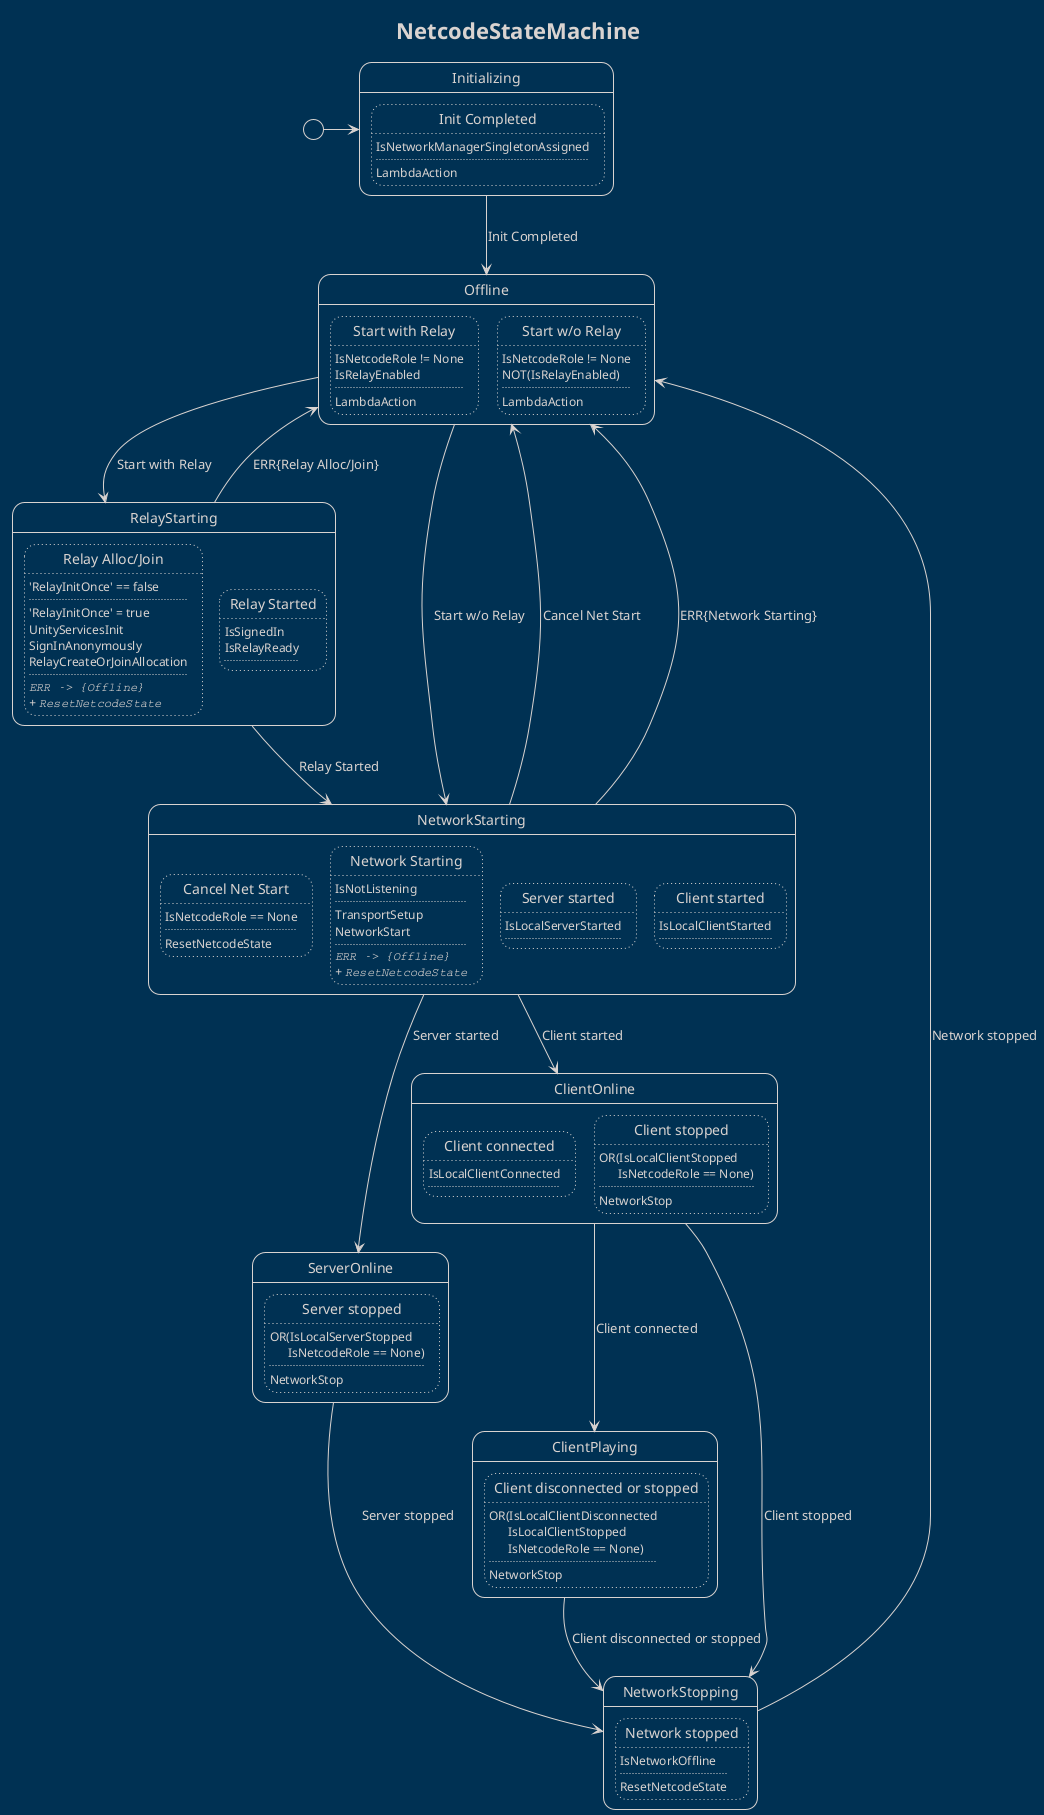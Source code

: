 @startuml

!theme blueprint
hide empty description

title NetcodeStateMachine

state "Initializing" as state0
state state0 {
	state "Init Completed" as state0_trans0
	state state0_trans0 #line.dotted {
		state0_trans0 : IsNetworkManagerSingletonAssigned
		state0_trans0 : ....
		state0_trans0 : LambdaAction
	}
}
state "Offline" as state1
state state1 {
	state "Start with Relay" as state1_trans0
	state state1_trans0 #line.dotted {
		state1_trans0 : IsNetcodeRole != None
		state1_trans0 : IsRelayEnabled
		state1_trans0 : ....
		state1_trans0 : LambdaAction
	}
	state "Start w/o Relay" as state1_trans1
	state state1_trans1 #line.dotted {
		state1_trans1 : IsNetcodeRole != None
		state1_trans1 : NOT(IsRelayEnabled)
		state1_trans1 : ....
		state1_trans1 : LambdaAction
	}
}
state "RelayStarting" as state2
state state2 {
	state "Relay Alloc/Join" as state2_trans0
	state state2_trans0 #line.dotted {
		state2_trans0 : 'RelayInitOnce' == false
		state2_trans0 : ....
		state2_trans0 : 'RelayInitOnce' = true
		state2_trans0 : UnityServicesInit
		state2_trans0 : SignInAnonymously
		state2_trans0 : RelayCreateOrJoinAllocation
		state2_trans0 : ....
		state2_trans0 : ==== ""ERR -> {Offline}""
		state2_trans0 : ==== + ""ResetNetcodeState""
	}
	state "Relay Started" as state2_trans1
	state state2_trans1 #line.dotted {
		state2_trans1 : IsSignedIn
		state2_trans1 : IsRelayReady
		state2_trans1 : ....
	}
}
state "NetworkStarting" as state3
state state3 {
	state "Cancel Net Start" as state3_trans0
	state state3_trans0 #line.dotted {
		state3_trans0 : IsNetcodeRole == None
		state3_trans0 : ....
		state3_trans0 : ResetNetcodeState
	}
	state "Network Starting" as state3_trans1
	state state3_trans1 #line.dotted {
		state3_trans1 : IsNotListening
		state3_trans1 : ....
		state3_trans1 : TransportSetup
		state3_trans1 : NetworkStart
		state3_trans1 : ....
		state3_trans1 : ==== ""ERR -> {Offline}""
		state3_trans1 : ==== + ""ResetNetcodeState""
	}
	state "Server started" as state3_trans2
	state state3_trans2 #line.dotted {
		state3_trans2 : IsLocalServerStarted
		state3_trans2 : ....
	}
	state "Client started" as state3_trans3
	state state3_trans3 #line.dotted {
		state3_trans3 : IsLocalClientStarted
		state3_trans3 : ....
	}
}
state "ServerOnline" as state4
state state4 {
	state "Server stopped" as state4_trans0
	state state4_trans0 #line.dotted {
		state4_trans0 : OR(IsLocalServerStopped\n      IsNetcodeRole == None)
		state4_trans0 : ....
		state4_trans0 : NetworkStop
	}
}
state "ClientOnline" as state5
state state5 {
	state "Client connected" as state5_trans0
	state state5_trans0 #line.dotted {
		state5_trans0 : IsLocalClientConnected
		state5_trans0 : ....
	}
	state "Client stopped" as state5_trans1
	state state5_trans1 #line.dotted {
		state5_trans1 : OR(IsLocalClientStopped\n      IsNetcodeRole == None)
		state5_trans1 : ....
		state5_trans1 : NetworkStop
	}
}
state "ClientPlaying" as state6
state state6 {
	state "Client disconnected or stopped" as state6_trans0
	state state6_trans0 #line.dotted {
		state6_trans0 : OR(IsLocalClientDisconnected\n      IsLocalClientStopped\n      IsNetcodeRole == None)
		state6_trans0 : ....
		state6_trans0 : NetworkStop
	}
}
state "NetworkStopping" as state7
state state7 {
	state "Network stopped" as state7_trans0
	state state7_trans0 #line.dotted {
		state7_trans0 : IsNetworkOffline
		state7_trans0 : ....
		state7_trans0 : ResetNetcodeState
	}
}


[*] -> state0
state0 --> state1 : Init Completed
state1 --> state2 : Start with Relay
state1 --> state3 : Start w/o Relay
state2 --> state1 : ERR{Relay Alloc/Join}
state2 --> state3 : Relay Started
state3 --> state1 : Cancel Net Start
state3 --> state1 : ERR{Network Starting}
state3 --> state4 : Server started
state3 --> state5 : Client started
state4 --> state7 : Server stopped
state5 --> state6 : Client connected
state5 --> state7 : Client stopped
state6 --> state7 : Client disconnected or stopped
state7 --> state1 : Network stopped


@enduml